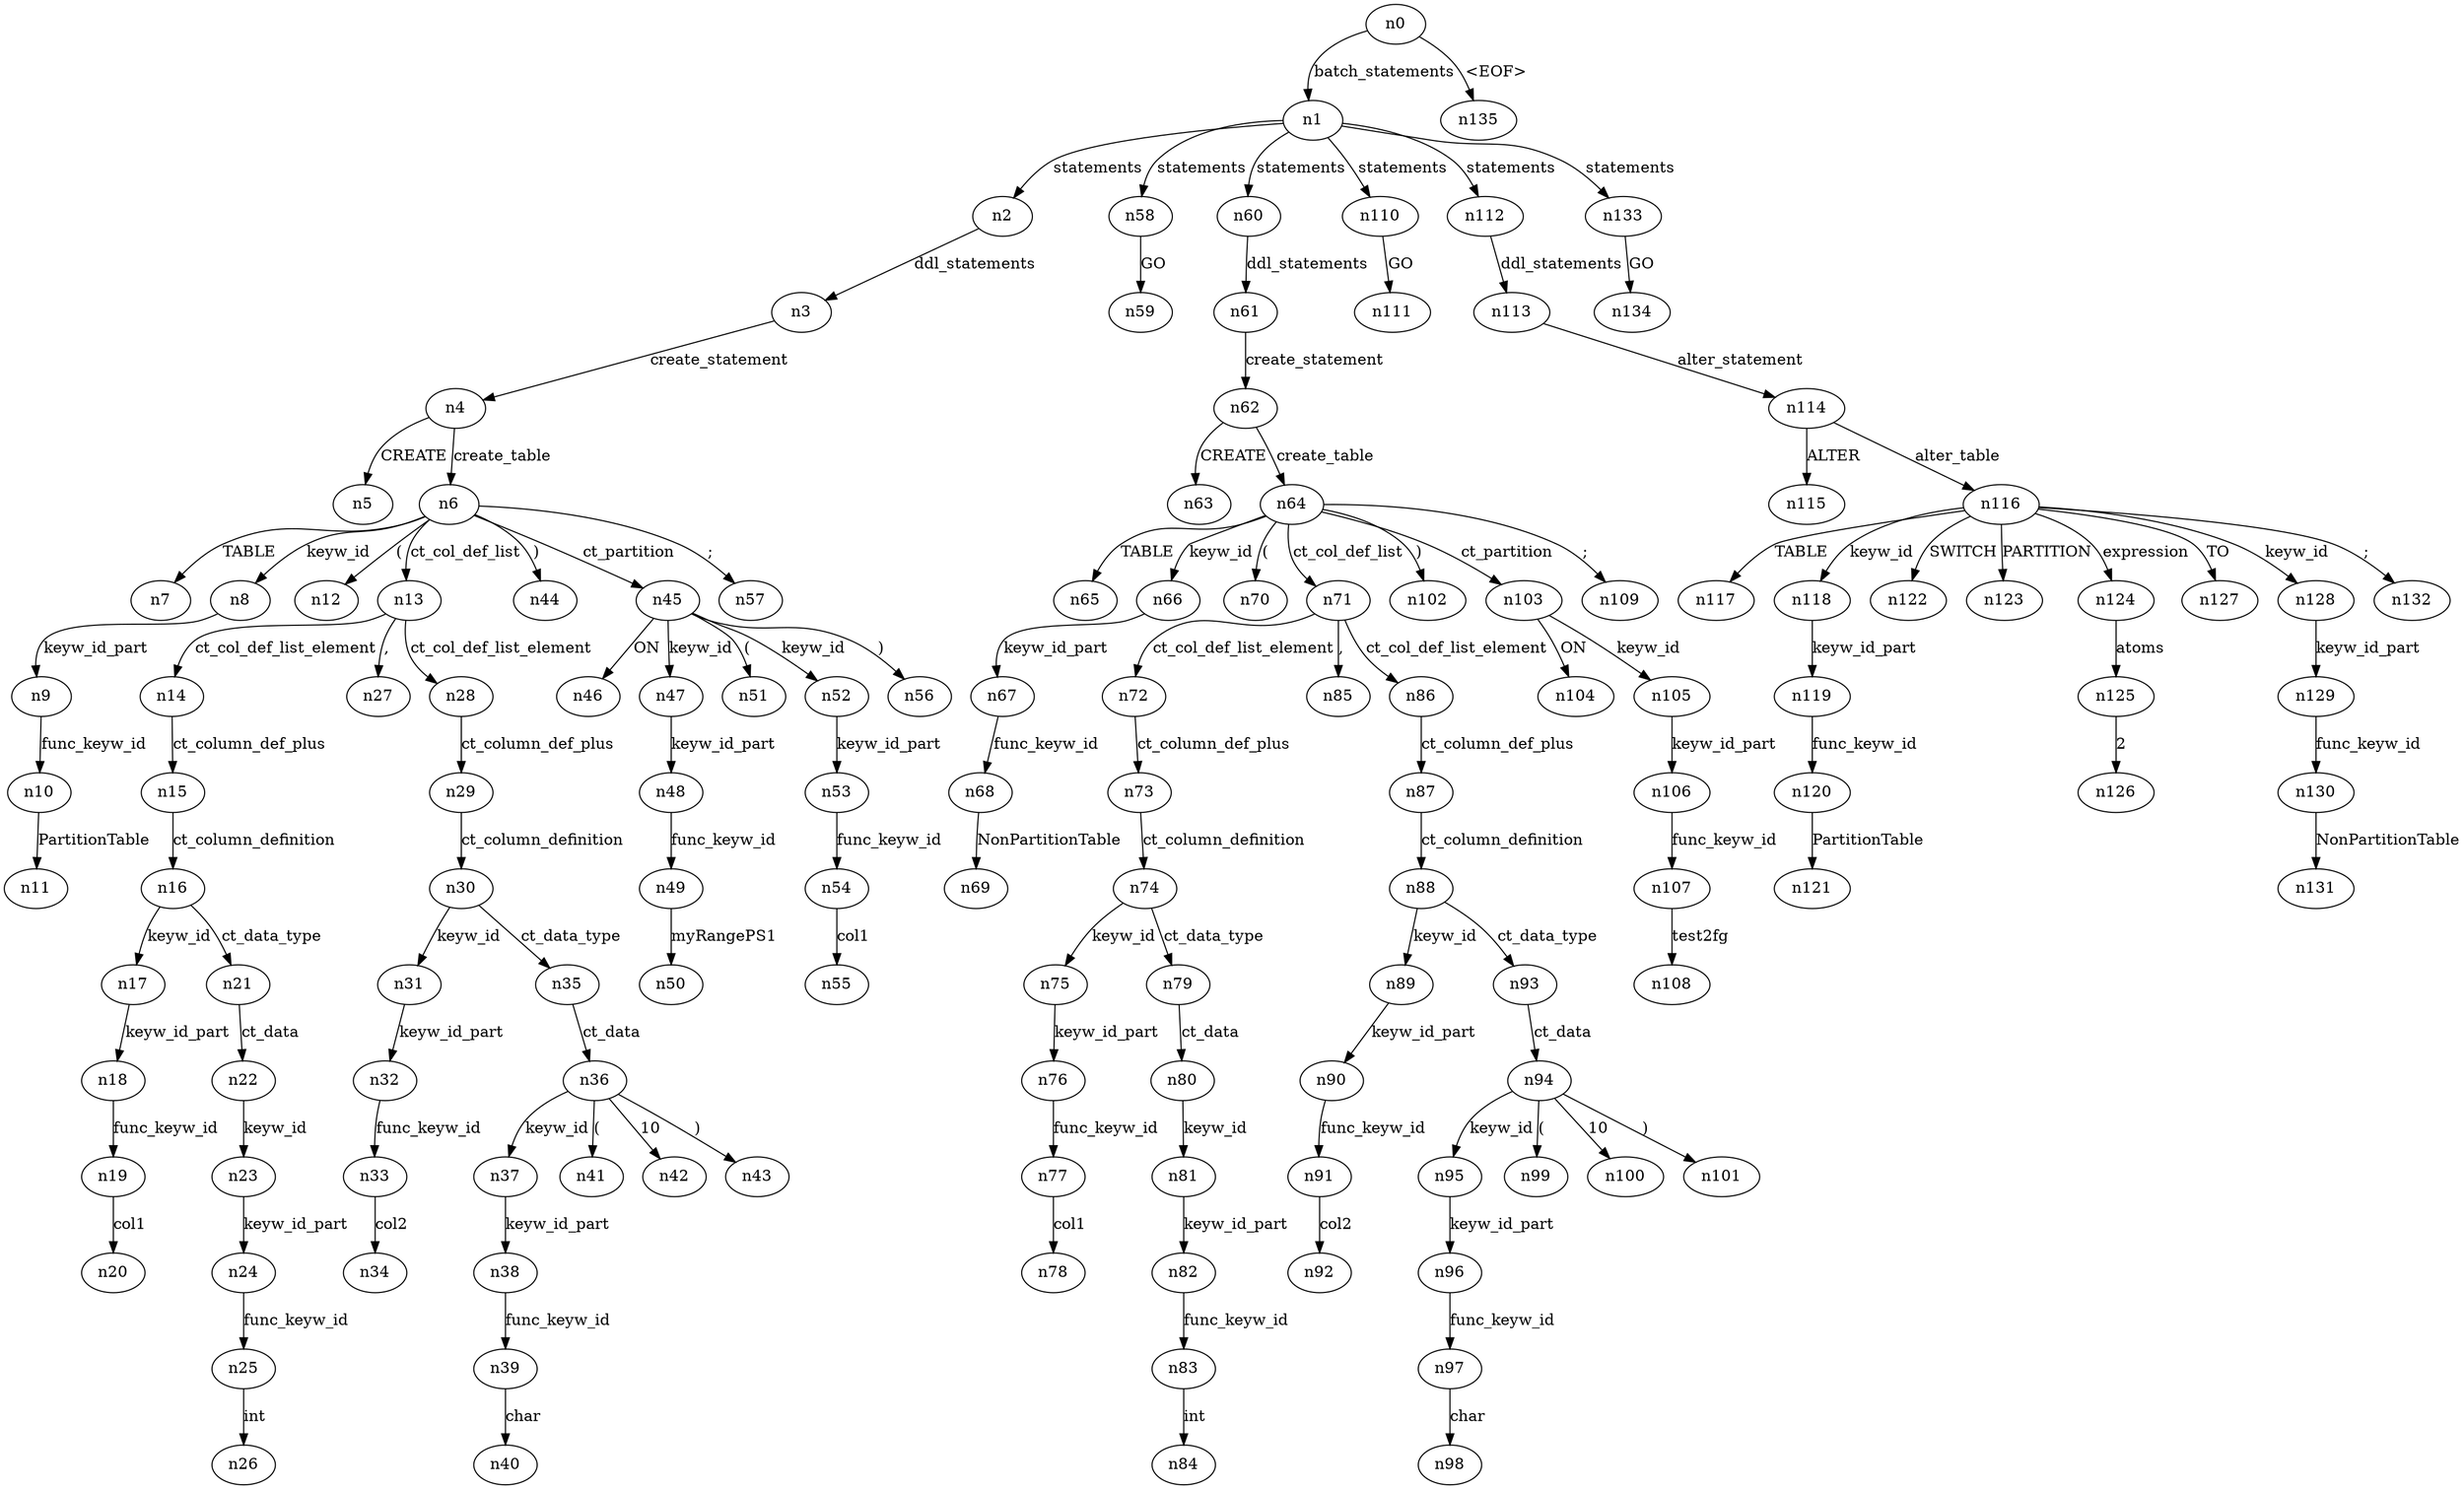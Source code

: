 digraph ParseTree {
  n0 -> n1 [label="batch_statements"];
  n1 -> n2 [label="statements"];
  n2 -> n3 [label="ddl_statements"];
  n3 -> n4 [label="create_statement"];
  n4 -> n5 [label="CREATE"];
  n4 -> n6 [label="create_table"];
  n6 -> n7 [label="TABLE"];
  n6 -> n8 [label="keyw_id"];
  n8 -> n9 [label="keyw_id_part"];
  n9 -> n10 [label="func_keyw_id"];
  n10 -> n11 [label="PartitionTable"];
  n6 -> n12 [label="("];
  n6 -> n13 [label="ct_col_def_list"];
  n13 -> n14 [label="ct_col_def_list_element"];
  n14 -> n15 [label="ct_column_def_plus"];
  n15 -> n16 [label="ct_column_definition"];
  n16 -> n17 [label="keyw_id"];
  n17 -> n18 [label="keyw_id_part"];
  n18 -> n19 [label="func_keyw_id"];
  n19 -> n20 [label="col1"];
  n16 -> n21 [label="ct_data_type"];
  n21 -> n22 [label="ct_data"];
  n22 -> n23 [label="keyw_id"];
  n23 -> n24 [label="keyw_id_part"];
  n24 -> n25 [label="func_keyw_id"];
  n25 -> n26 [label="int"];
  n13 -> n27 [label=","];
  n13 -> n28 [label="ct_col_def_list_element"];
  n28 -> n29 [label="ct_column_def_plus"];
  n29 -> n30 [label="ct_column_definition"];
  n30 -> n31 [label="keyw_id"];
  n31 -> n32 [label="keyw_id_part"];
  n32 -> n33 [label="func_keyw_id"];
  n33 -> n34 [label="col2"];
  n30 -> n35 [label="ct_data_type"];
  n35 -> n36 [label="ct_data"];
  n36 -> n37 [label="keyw_id"];
  n37 -> n38 [label="keyw_id_part"];
  n38 -> n39 [label="func_keyw_id"];
  n39 -> n40 [label="char"];
  n36 -> n41 [label="("];
  n36 -> n42 [label="10"];
  n36 -> n43 [label=")"];
  n6 -> n44 [label=")"];
  n6 -> n45 [label="ct_partition"];
  n45 -> n46 [label="ON"];
  n45 -> n47 [label="keyw_id"];
  n47 -> n48 [label="keyw_id_part"];
  n48 -> n49 [label="func_keyw_id"];
  n49 -> n50 [label="myRangePS1"];
  n45 -> n51 [label="("];
  n45 -> n52 [label="keyw_id"];
  n52 -> n53 [label="keyw_id_part"];
  n53 -> n54 [label="func_keyw_id"];
  n54 -> n55 [label="col1"];
  n45 -> n56 [label=")"];
  n6 -> n57 [label=";"];
  n1 -> n58 [label="statements"];
  n58 -> n59 [label="GO"];
  n1 -> n60 [label="statements"];
  n60 -> n61 [label="ddl_statements"];
  n61 -> n62 [label="create_statement"];
  n62 -> n63 [label="CREATE"];
  n62 -> n64 [label="create_table"];
  n64 -> n65 [label="TABLE"];
  n64 -> n66 [label="keyw_id"];
  n66 -> n67 [label="keyw_id_part"];
  n67 -> n68 [label="func_keyw_id"];
  n68 -> n69 [label="NonPartitionTable"];
  n64 -> n70 [label="("];
  n64 -> n71 [label="ct_col_def_list"];
  n71 -> n72 [label="ct_col_def_list_element"];
  n72 -> n73 [label="ct_column_def_plus"];
  n73 -> n74 [label="ct_column_definition"];
  n74 -> n75 [label="keyw_id"];
  n75 -> n76 [label="keyw_id_part"];
  n76 -> n77 [label="func_keyw_id"];
  n77 -> n78 [label="col1"];
  n74 -> n79 [label="ct_data_type"];
  n79 -> n80 [label="ct_data"];
  n80 -> n81 [label="keyw_id"];
  n81 -> n82 [label="keyw_id_part"];
  n82 -> n83 [label="func_keyw_id"];
  n83 -> n84 [label="int"];
  n71 -> n85 [label=","];
  n71 -> n86 [label="ct_col_def_list_element"];
  n86 -> n87 [label="ct_column_def_plus"];
  n87 -> n88 [label="ct_column_definition"];
  n88 -> n89 [label="keyw_id"];
  n89 -> n90 [label="keyw_id_part"];
  n90 -> n91 [label="func_keyw_id"];
  n91 -> n92 [label="col2"];
  n88 -> n93 [label="ct_data_type"];
  n93 -> n94 [label="ct_data"];
  n94 -> n95 [label="keyw_id"];
  n95 -> n96 [label="keyw_id_part"];
  n96 -> n97 [label="func_keyw_id"];
  n97 -> n98 [label="char"];
  n94 -> n99 [label="("];
  n94 -> n100 [label="10"];
  n94 -> n101 [label=")"];
  n64 -> n102 [label=")"];
  n64 -> n103 [label="ct_partition"];
  n103 -> n104 [label="ON"];
  n103 -> n105 [label="keyw_id"];
  n105 -> n106 [label="keyw_id_part"];
  n106 -> n107 [label="func_keyw_id"];
  n107 -> n108 [label="test2fg"];
  n64 -> n109 [label=";"];
  n1 -> n110 [label="statements"];
  n110 -> n111 [label="GO"];
  n1 -> n112 [label="statements"];
  n112 -> n113 [label="ddl_statements"];
  n113 -> n114 [label="alter_statement"];
  n114 -> n115 [label="ALTER"];
  n114 -> n116 [label="alter_table"];
  n116 -> n117 [label="TABLE"];
  n116 -> n118 [label="keyw_id"];
  n118 -> n119 [label="keyw_id_part"];
  n119 -> n120 [label="func_keyw_id"];
  n120 -> n121 [label="PartitionTable"];
  n116 -> n122 [label="SWITCH"];
  n116 -> n123 [label="PARTITION"];
  n116 -> n124 [label="expression"];
  n124 -> n125 [label="atoms"];
  n125 -> n126 [label="2"];
  n116 -> n127 [label="TO"];
  n116 -> n128 [label="keyw_id"];
  n128 -> n129 [label="keyw_id_part"];
  n129 -> n130 [label="func_keyw_id"];
  n130 -> n131 [label="NonPartitionTable"];
  n116 -> n132 [label=";"];
  n1 -> n133 [label="statements"];
  n133 -> n134 [label="GO"];
  n0 -> n135 [label="<EOF>"];
}
